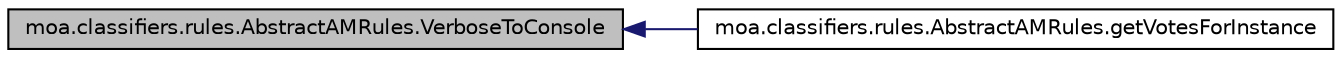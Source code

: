 digraph G
{
  edge [fontname="Helvetica",fontsize="10",labelfontname="Helvetica",labelfontsize="10"];
  node [fontname="Helvetica",fontsize="10",shape=record];
  rankdir=LR;
  Node1 [label="moa.classifiers.rules.AbstractAMRules.VerboseToConsole",height=0.2,width=0.4,color="black", fillcolor="grey75", style="filled" fontcolor="black"];
  Node1 -> Node2 [dir=back,color="midnightblue",fontsize="10",style="solid",fontname="Helvetica"];
  Node2 [label="moa.classifiers.rules.AbstractAMRules.getVotesForInstance",height=0.2,width=0.4,color="black", fillcolor="white", style="filled",URL="$classmoa_1_1classifiers_1_1rules_1_1AbstractAMRules.html#a1e75f677bd1ca8f8d39ca9c28bfb7cf2",tooltip="getVotesForInstance extension of the instance method getVotesForInstance in moa.classifier..."];
}
